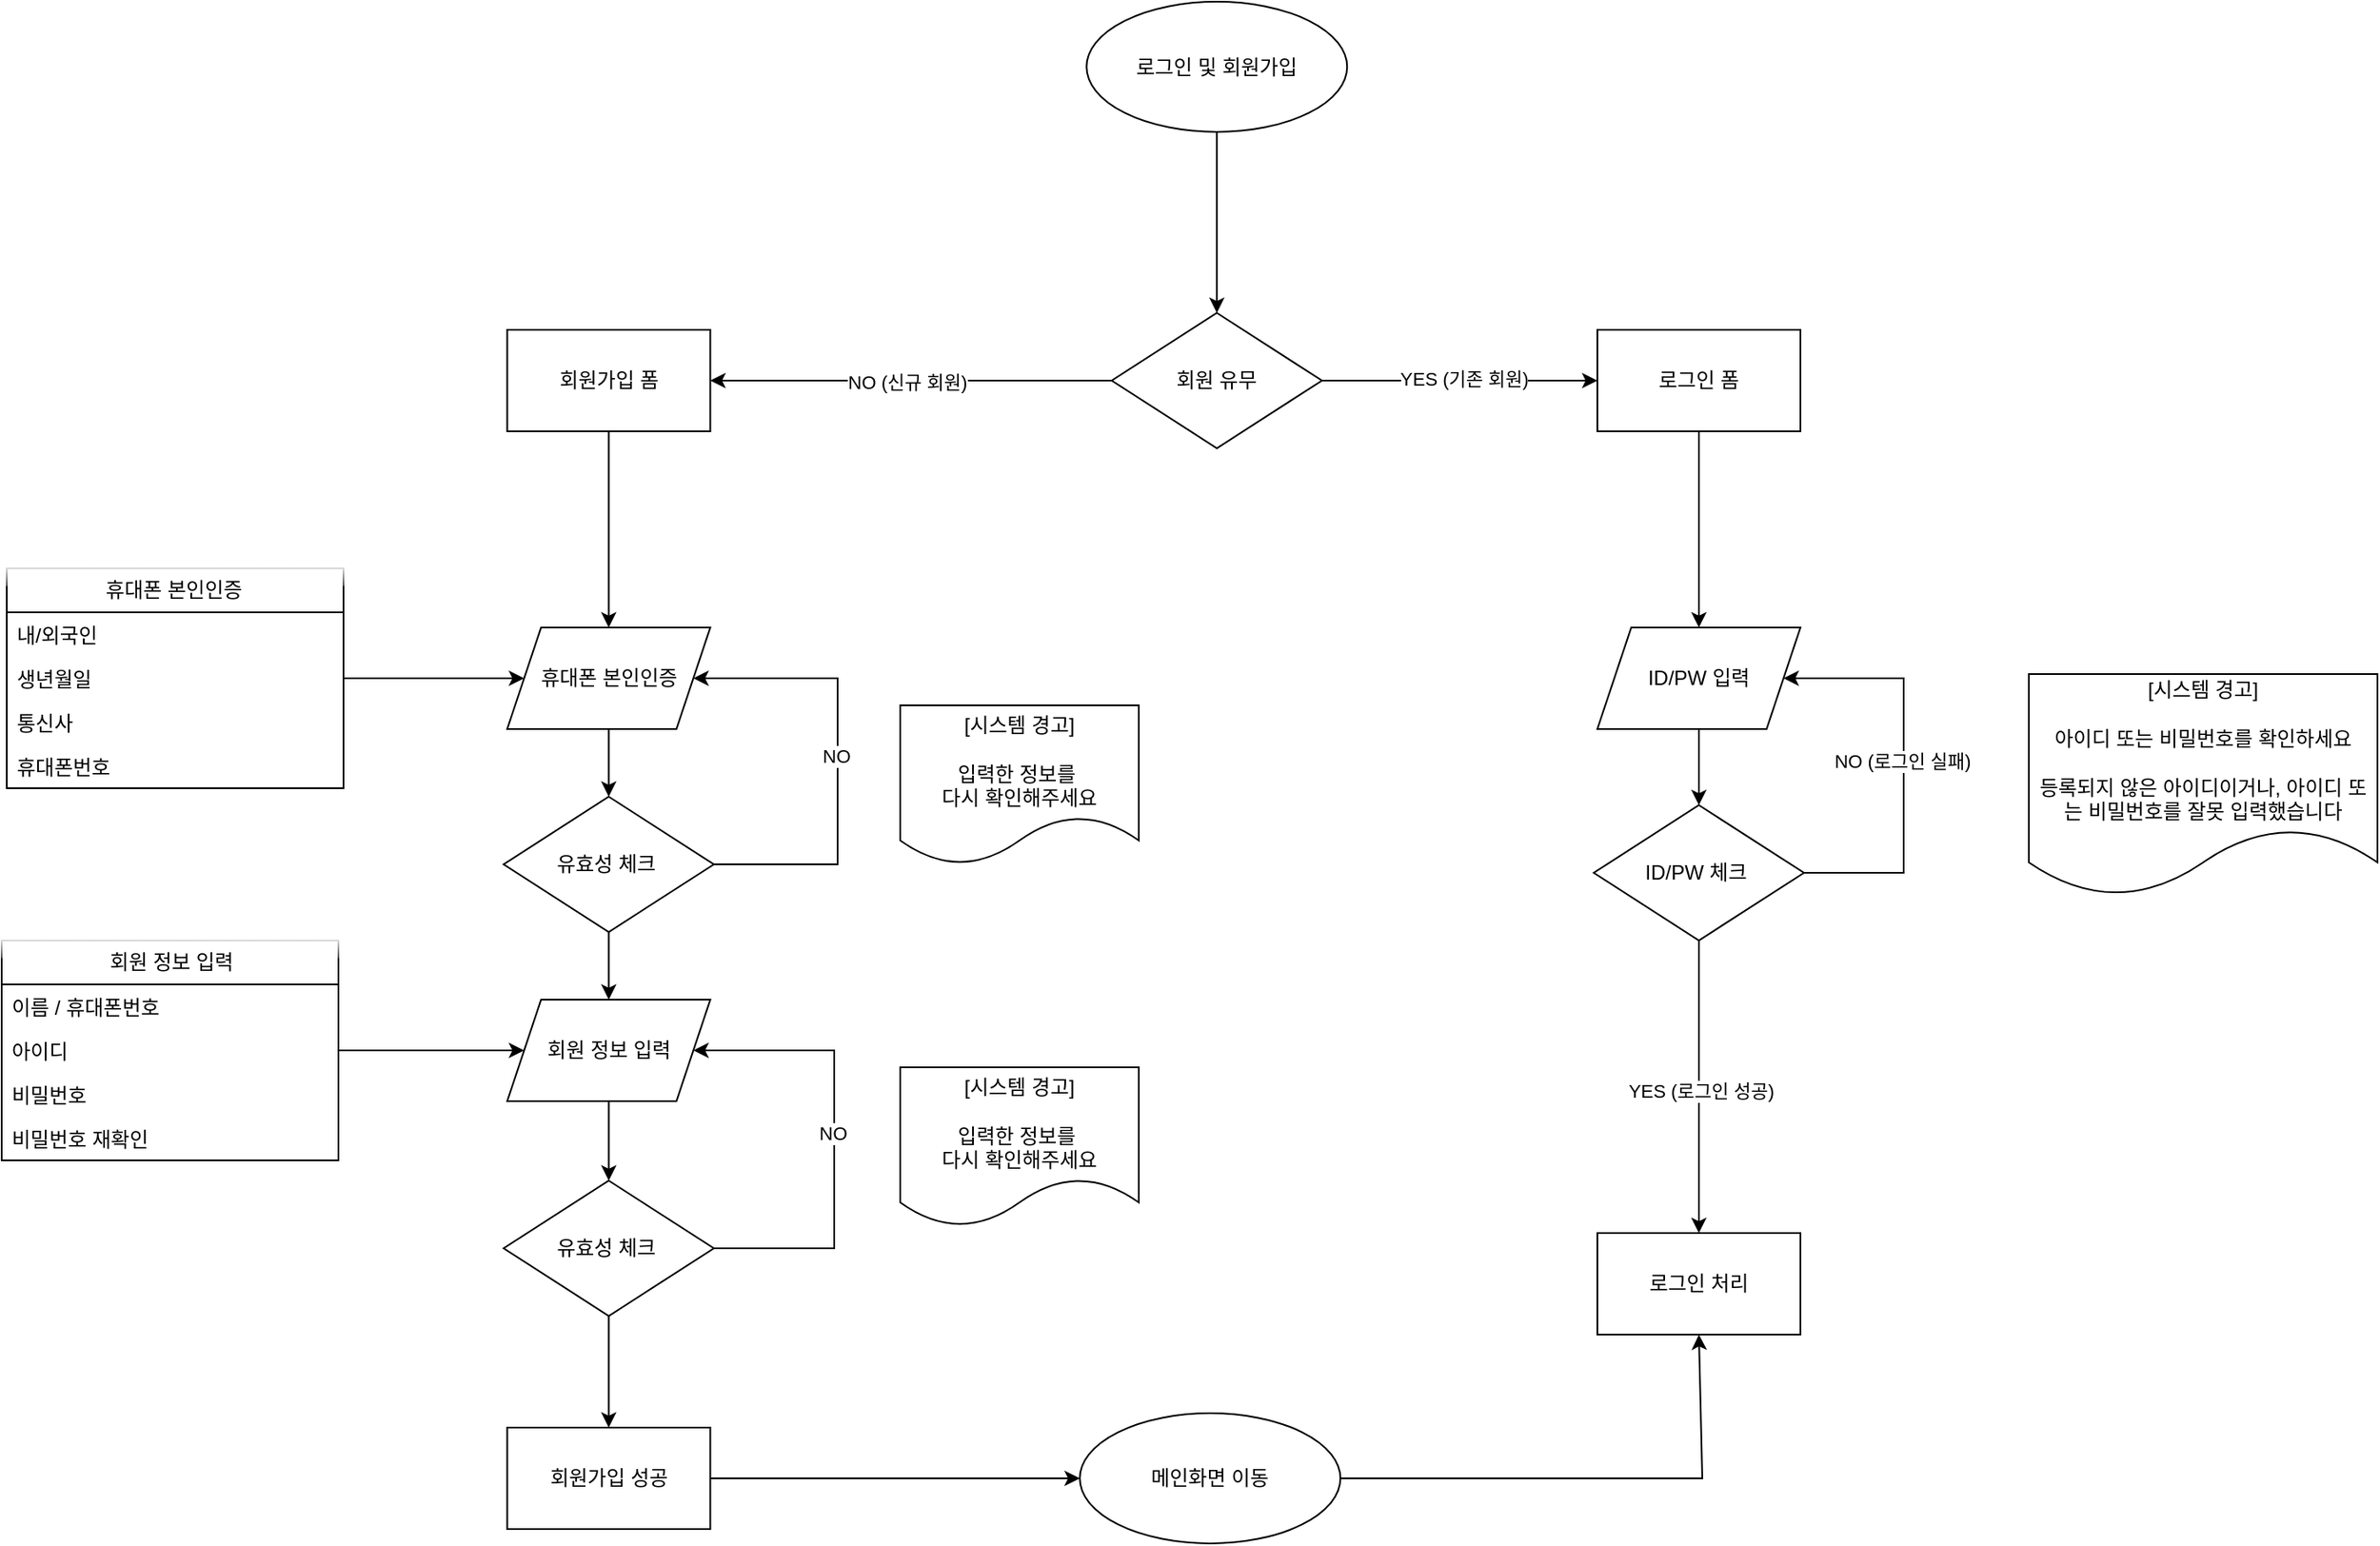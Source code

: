 <mxfile version="24.7.16">
  <diagram name="페이지-1" id="WDOpKO4NPTPdkzbE7wX_">
    <mxGraphModel dx="2009" dy="1501" grid="0" gridSize="10" guides="1" tooltips="1" connect="1" arrows="1" fold="1" page="0" pageScale="1" pageWidth="827" pageHeight="1169" math="0" shadow="0">
      <root>
        <mxCell id="0" />
        <mxCell id="1" parent="0" />
        <mxCell id="cikBObeoJPo-PBKQ5aRE-9" value="휴대폰 본인인증&amp;nbsp;" style="swimlane;fontStyle=0;childLayout=stackLayout;horizontal=1;startSize=26;fillColor=none;horizontalStack=0;resizeParent=1;resizeParentMax=0;resizeLast=0;collapsible=1;marginBottom=0;html=1;align=center;verticalAlign=middle;glass=1;" parent="1" vertex="1">
          <mxGeometry x="-112" y="31" width="199" height="130" as="geometry" />
        </mxCell>
        <mxCell id="cikBObeoJPo-PBKQ5aRE-11" value="내/외국인" style="text;strokeColor=none;fillColor=none;align=left;verticalAlign=top;spacingLeft=4;spacingRight=4;overflow=hidden;rotatable=0;points=[[0,0.5],[1,0.5]];portConstraint=eastwest;whiteSpace=wrap;html=1;" parent="cikBObeoJPo-PBKQ5aRE-9" vertex="1">
          <mxGeometry y="26" width="199" height="26" as="geometry" />
        </mxCell>
        <mxCell id="cikBObeoJPo-PBKQ5aRE-12" value="생년월일" style="text;strokeColor=none;fillColor=none;align=left;verticalAlign=top;spacingLeft=4;spacingRight=4;overflow=hidden;rotatable=0;points=[[0,0.5],[1,0.5]];portConstraint=eastwest;whiteSpace=wrap;html=1;" parent="cikBObeoJPo-PBKQ5aRE-9" vertex="1">
          <mxGeometry y="52" width="199" height="26" as="geometry" />
        </mxCell>
        <mxCell id="cikBObeoJPo-PBKQ5aRE-13" value="통신사" style="text;strokeColor=none;fillColor=none;align=left;verticalAlign=top;spacingLeft=4;spacingRight=4;overflow=hidden;rotatable=0;points=[[0,0.5],[1,0.5]];portConstraint=eastwest;whiteSpace=wrap;html=1;" parent="cikBObeoJPo-PBKQ5aRE-9" vertex="1">
          <mxGeometry y="78" width="199" height="26" as="geometry" />
        </mxCell>
        <mxCell id="cikBObeoJPo-PBKQ5aRE-14" value="휴대폰번호" style="text;strokeColor=none;fillColor=none;align=left;verticalAlign=top;spacingLeft=4;spacingRight=4;overflow=hidden;rotatable=0;points=[[0,0.5],[1,0.5]];portConstraint=eastwest;whiteSpace=wrap;html=1;" parent="cikBObeoJPo-PBKQ5aRE-9" vertex="1">
          <mxGeometry y="104" width="199" height="26" as="geometry" />
        </mxCell>
        <mxCell id="cikBObeoJPo-PBKQ5aRE-20" value="휴대폰 본인인증" style="shape=parallelogram;perimeter=parallelogramPerimeter;whiteSpace=wrap;html=1;fixedSize=1;" parent="1" vertex="1">
          <mxGeometry x="183.75" y="66" width="120" height="60" as="geometry" />
        </mxCell>
        <mxCell id="cikBObeoJPo-PBKQ5aRE-21" value="유효성 체크&amp;nbsp;" style="rhombus;whiteSpace=wrap;html=1;" parent="1" vertex="1">
          <mxGeometry x="181.63" y="166" width="124.25" height="80" as="geometry" />
        </mxCell>
        <mxCell id="cikBObeoJPo-PBKQ5aRE-22" value="&lt;div&gt;&lt;br&gt;&lt;/div&gt;[시스템 경고]&lt;div&gt;&lt;br&gt;&lt;div&gt;&lt;div&gt;&lt;span style=&quot;background-color: initial;&quot;&gt;입력한 정보를&amp;nbsp;&lt;/span&gt;&lt;/div&gt;&lt;div&gt;다시 확인해주세요&lt;br&gt;&lt;div&gt;&lt;div&gt;&lt;br&gt;&lt;/div&gt;&lt;/div&gt;&lt;/div&gt;&lt;/div&gt;&lt;/div&gt;" style="shape=document;whiteSpace=wrap;html=1;boundedLbl=1;" parent="1" vertex="1">
          <mxGeometry x="416" y="112" width="141" height="94" as="geometry" />
        </mxCell>
        <mxCell id="cikBObeoJPo-PBKQ5aRE-24" value="회원 정보 입력" style="shape=parallelogram;perimeter=parallelogramPerimeter;whiteSpace=wrap;html=1;fixedSize=1;" parent="1" vertex="1">
          <mxGeometry x="183.76" y="286" width="120" height="60" as="geometry" />
        </mxCell>
        <mxCell id="cikBObeoJPo-PBKQ5aRE-26" value="회원 유무" style="rhombus;whiteSpace=wrap;html=1;" parent="1" vertex="1">
          <mxGeometry x="541" y="-120" width="124.25" height="80" as="geometry" />
        </mxCell>
        <mxCell id="cikBObeoJPo-PBKQ5aRE-27" value="회원가입 폼" style="rounded=0;whiteSpace=wrap;html=1;" parent="1" vertex="1">
          <mxGeometry x="183.75" y="-110" width="120" height="60" as="geometry" />
        </mxCell>
        <mxCell id="cikBObeoJPo-PBKQ5aRE-28" value="로그인 폼" style="rounded=0;whiteSpace=wrap;html=1;" parent="1" vertex="1">
          <mxGeometry x="828" y="-110" width="120" height="60" as="geometry" />
        </mxCell>
        <mxCell id="cikBObeoJPo-PBKQ5aRE-29" value="ID/PW 입력" style="shape=parallelogram;perimeter=parallelogramPerimeter;whiteSpace=wrap;html=1;fixedSize=1;" parent="1" vertex="1">
          <mxGeometry x="828" y="66" width="120" height="60" as="geometry" />
        </mxCell>
        <mxCell id="cikBObeoJPo-PBKQ5aRE-30" value="ID/PW 체크&amp;nbsp;" style="rhombus;whiteSpace=wrap;html=1;" parent="1" vertex="1">
          <mxGeometry x="825.87" y="171" width="124.25" height="80" as="geometry" />
        </mxCell>
        <mxCell id="cikBObeoJPo-PBKQ5aRE-31" value="로그인 처리" style="rounded=0;whiteSpace=wrap;html=1;" parent="1" vertex="1">
          <mxGeometry x="827.99" y="424" width="120" height="60" as="geometry" />
        </mxCell>
        <mxCell id="cikBObeoJPo-PBKQ5aRE-32" value="유효성 체크&amp;nbsp;" style="rhombus;whiteSpace=wrap;html=1;" parent="1" vertex="1">
          <mxGeometry x="181.64" y="393" width="124.25" height="80" as="geometry" />
        </mxCell>
        <mxCell id="cikBObeoJPo-PBKQ5aRE-34" value="회원가입 성공" style="rounded=0;whiteSpace=wrap;html=1;" parent="1" vertex="1">
          <mxGeometry x="183.75" y="539" width="120" height="60" as="geometry" />
        </mxCell>
        <mxCell id="cikBObeoJPo-PBKQ5aRE-35" value="메인화면 이동" style="ellipse;whiteSpace=wrap;html=1;" parent="1" vertex="1">
          <mxGeometry x="522.13" y="530.5" width="154" height="77" as="geometry" />
        </mxCell>
        <mxCell id="cikBObeoJPo-PBKQ5aRE-37" value="회원 정보 입력" style="swimlane;fontStyle=0;childLayout=stackLayout;horizontal=1;startSize=26;fillColor=none;horizontalStack=0;resizeParent=1;resizeParentMax=0;resizeLast=0;collapsible=1;marginBottom=0;html=1;align=center;verticalAlign=middle;glass=1;" parent="1" vertex="1">
          <mxGeometry x="-115" y="251" width="199" height="130" as="geometry" />
        </mxCell>
        <mxCell id="cikBObeoJPo-PBKQ5aRE-38" value="이름 / 휴대폰번호" style="text;strokeColor=none;fillColor=none;align=left;verticalAlign=top;spacingLeft=4;spacingRight=4;overflow=hidden;rotatable=0;points=[[0,0.5],[1,0.5]];portConstraint=eastwest;whiteSpace=wrap;html=1;" parent="cikBObeoJPo-PBKQ5aRE-37" vertex="1">
          <mxGeometry y="26" width="199" height="26" as="geometry" />
        </mxCell>
        <mxCell id="cikBObeoJPo-PBKQ5aRE-39" value="아이디" style="text;strokeColor=none;fillColor=none;align=left;verticalAlign=top;spacingLeft=4;spacingRight=4;overflow=hidden;rotatable=0;points=[[0,0.5],[1,0.5]];portConstraint=eastwest;whiteSpace=wrap;html=1;" parent="cikBObeoJPo-PBKQ5aRE-37" vertex="1">
          <mxGeometry y="52" width="199" height="26" as="geometry" />
        </mxCell>
        <mxCell id="cikBObeoJPo-PBKQ5aRE-40" value="비밀번호" style="text;strokeColor=none;fillColor=none;align=left;verticalAlign=top;spacingLeft=4;spacingRight=4;overflow=hidden;rotatable=0;points=[[0,0.5],[1,0.5]];portConstraint=eastwest;whiteSpace=wrap;html=1;" parent="cikBObeoJPo-PBKQ5aRE-37" vertex="1">
          <mxGeometry y="78" width="199" height="26" as="geometry" />
        </mxCell>
        <mxCell id="cikBObeoJPo-PBKQ5aRE-41" value="비밀번호 재확인" style="text;strokeColor=none;fillColor=none;align=left;verticalAlign=top;spacingLeft=4;spacingRight=4;overflow=hidden;rotatable=0;points=[[0,0.5],[1,0.5]];portConstraint=eastwest;whiteSpace=wrap;html=1;" parent="cikBObeoJPo-PBKQ5aRE-37" vertex="1">
          <mxGeometry y="104" width="199" height="26" as="geometry" />
        </mxCell>
        <mxCell id="cikBObeoJPo-PBKQ5aRE-42" value="[시스템 경고]&lt;div&gt;&lt;br&gt;&lt;/div&gt;&lt;div&gt;아이디 또는 비밀번호를 확인하세요&lt;/div&gt;&lt;div&gt;&lt;br&gt;&lt;/div&gt;&lt;div&gt;등록되지 않은 아이디이거나, 아이디 또는 비밀번호를 잘못 입력했습니다&lt;/div&gt;" style="shape=document;whiteSpace=wrap;html=1;boundedLbl=1;" parent="1" vertex="1">
          <mxGeometry x="1083" y="93.5" width="206" height="131" as="geometry" />
        </mxCell>
        <mxCell id="cikBObeoJPo-PBKQ5aRE-43" value="&lt;div&gt;&lt;br&gt;&lt;/div&gt;[시스템 경고]&lt;div&gt;&lt;br&gt;&lt;div&gt;&lt;div&gt;&lt;span style=&quot;background-color: initial;&quot;&gt;입력한 정보를&amp;nbsp;&lt;/span&gt;&lt;/div&gt;&lt;div&gt;다시 확인해주세요&lt;br&gt;&lt;div&gt;&lt;div&gt;&lt;br&gt;&lt;/div&gt;&lt;/div&gt;&lt;/div&gt;&lt;/div&gt;&lt;/div&gt;" style="shape=document;whiteSpace=wrap;html=1;boundedLbl=1;" parent="1" vertex="1">
          <mxGeometry x="416" y="326" width="141" height="94" as="geometry" />
        </mxCell>
        <mxCell id="cikBObeoJPo-PBKQ5aRE-44" value="로그인 및 회원가입" style="ellipse;whiteSpace=wrap;html=1;" parent="1" vertex="1">
          <mxGeometry x="526.13" y="-304" width="154" height="77" as="geometry" />
        </mxCell>
        <mxCell id="cikBObeoJPo-PBKQ5aRE-45" value="" style="endArrow=classic;rounded=0;exitX=0.5;exitY=1;exitDx=0;exitDy=0;entryX=0.5;entryY=0;entryDx=0;entryDy=0;flowAnimation=0;align=center;html=1;" parent="1" source="cikBObeoJPo-PBKQ5aRE-44" target="cikBObeoJPo-PBKQ5aRE-26" edge="1">
          <mxGeometry width="50" height="50" relative="1" as="geometry">
            <mxPoint x="329" y="24" as="sourcePoint" />
            <mxPoint x="379" y="-26" as="targetPoint" />
          </mxGeometry>
        </mxCell>
        <mxCell id="cikBObeoJPo-PBKQ5aRE-48" value="" style="endArrow=classic;rounded=0;exitX=0;exitY=0.5;exitDx=0;exitDy=0;entryX=1;entryY=0.5;entryDx=0;entryDy=0;flowAnimation=0;align=center;html=1;" parent="1" source="cikBObeoJPo-PBKQ5aRE-26" target="cikBObeoJPo-PBKQ5aRE-27" edge="1">
          <mxGeometry width="50" height="50" relative="1" as="geometry">
            <mxPoint x="613" y="-217" as="sourcePoint" />
            <mxPoint x="613" y="-110" as="targetPoint" />
          </mxGeometry>
        </mxCell>
        <mxCell id="cikBObeoJPo-PBKQ5aRE-49" value="NO (신규 회원)" style="edgeLabel;html=1;align=center;verticalAlign=middle;resizable=0;points=[];" parent="cikBObeoJPo-PBKQ5aRE-48" vertex="1" connectable="0">
          <mxGeometry x="0.023" y="1" relative="1" as="geometry">
            <mxPoint as="offset" />
          </mxGeometry>
        </mxCell>
        <mxCell id="cikBObeoJPo-PBKQ5aRE-50" value="" style="endArrow=classic;rounded=0;exitX=1;exitY=0.5;exitDx=0;exitDy=0;entryX=0;entryY=0.5;entryDx=0;entryDy=0;flowAnimation=0;align=center;html=1;" parent="1" source="cikBObeoJPo-PBKQ5aRE-26" target="cikBObeoJPo-PBKQ5aRE-28" edge="1">
          <mxGeometry width="50" height="50" relative="1" as="geometry">
            <mxPoint x="551" y="-70" as="sourcePoint" />
            <mxPoint x="314" y="-70" as="targetPoint" />
          </mxGeometry>
        </mxCell>
        <mxCell id="cikBObeoJPo-PBKQ5aRE-51" value="YES (기존 회원)" style="edgeLabel;html=1;align=center;verticalAlign=middle;resizable=0;points=[];" parent="cikBObeoJPo-PBKQ5aRE-50" vertex="1" connectable="0">
          <mxGeometry x="0.023" y="1" relative="1" as="geometry">
            <mxPoint as="offset" />
          </mxGeometry>
        </mxCell>
        <mxCell id="cikBObeoJPo-PBKQ5aRE-52" value="" style="endArrow=classic;rounded=0;exitX=0.5;exitY=1;exitDx=0;exitDy=0;entryX=0.5;entryY=0;entryDx=0;entryDy=0;flowAnimation=0;align=center;html=1;" parent="1" source="cikBObeoJPo-PBKQ5aRE-27" target="cikBObeoJPo-PBKQ5aRE-20" edge="1">
          <mxGeometry width="50" height="50" relative="1" as="geometry">
            <mxPoint x="613" y="-217" as="sourcePoint" />
            <mxPoint x="613" y="-110" as="targetPoint" />
          </mxGeometry>
        </mxCell>
        <mxCell id="cikBObeoJPo-PBKQ5aRE-53" value="" style="endArrow=classic;rounded=0;exitX=0.5;exitY=1;exitDx=0;exitDy=0;entryX=0.5;entryY=0;entryDx=0;entryDy=0;flowAnimation=0;align=center;html=1;" parent="1" source="cikBObeoJPo-PBKQ5aRE-28" target="cikBObeoJPo-PBKQ5aRE-29" edge="1">
          <mxGeometry width="50" height="50" relative="1" as="geometry">
            <mxPoint x="254" y="-40" as="sourcePoint" />
            <mxPoint x="254" y="76" as="targetPoint" />
          </mxGeometry>
        </mxCell>
        <mxCell id="cikBObeoJPo-PBKQ5aRE-54" value="" style="endArrow=classic;rounded=0;exitX=0.5;exitY=1;exitDx=0;exitDy=0;entryX=0.5;entryY=0;entryDx=0;entryDy=0;flowAnimation=0;align=center;html=1;" parent="1" source="cikBObeoJPo-PBKQ5aRE-29" target="cikBObeoJPo-PBKQ5aRE-30" edge="1">
          <mxGeometry width="50" height="50" relative="1" as="geometry">
            <mxPoint x="264" y="-30" as="sourcePoint" />
            <mxPoint x="264" y="86" as="targetPoint" />
          </mxGeometry>
        </mxCell>
        <mxCell id="cikBObeoJPo-PBKQ5aRE-55" value="" style="endArrow=classic;rounded=0;exitX=0.5;exitY=1;exitDx=0;exitDy=0;entryX=0.5;entryY=0;entryDx=0;entryDy=0;flowAnimation=0;align=center;html=1;" parent="1" source="cikBObeoJPo-PBKQ5aRE-30" target="cikBObeoJPo-PBKQ5aRE-31" edge="1">
          <mxGeometry width="50" height="50" relative="1" as="geometry">
            <mxPoint x="675" y="-70" as="sourcePoint" />
            <mxPoint x="838" y="-70" as="targetPoint" />
          </mxGeometry>
        </mxCell>
        <mxCell id="cikBObeoJPo-PBKQ5aRE-56" value="YES (로그인 성공)" style="edgeLabel;html=1;align=center;verticalAlign=middle;resizable=0;points=[];" parent="cikBObeoJPo-PBKQ5aRE-55" vertex="1" connectable="0">
          <mxGeometry x="0.023" y="1" relative="1" as="geometry">
            <mxPoint as="offset" />
          </mxGeometry>
        </mxCell>
        <mxCell id="cikBObeoJPo-PBKQ5aRE-57" value="" style="endArrow=classic;rounded=0;exitX=1;exitY=0.5;exitDx=0;exitDy=0;entryX=1;entryY=0.5;entryDx=0;entryDy=0;flowAnimation=0;align=center;html=1;" parent="1" source="cikBObeoJPo-PBKQ5aRE-30" target="cikBObeoJPo-PBKQ5aRE-29" edge="1">
          <mxGeometry width="50" height="50" relative="1" as="geometry">
            <mxPoint x="962.24" y="221" as="sourcePoint" />
            <mxPoint x="950.12" y="106" as="targetPoint" />
            <Array as="points">
              <mxPoint x="1009" y="211" />
              <mxPoint x="1009" y="96" />
            </Array>
          </mxGeometry>
        </mxCell>
        <mxCell id="cikBObeoJPo-PBKQ5aRE-58" value="NO (로그인 실패)" style="edgeLabel;html=1;align=center;verticalAlign=middle;resizable=0;points=[];" parent="cikBObeoJPo-PBKQ5aRE-57" vertex="1" connectable="0">
          <mxGeometry x="0.023" y="1" relative="1" as="geometry">
            <mxPoint as="offset" />
          </mxGeometry>
        </mxCell>
        <mxCell id="cikBObeoJPo-PBKQ5aRE-59" value="" style="endArrow=classic;rounded=0;exitX=1;exitY=0.5;exitDx=0;exitDy=0;entryX=0;entryY=0.5;entryDx=0;entryDy=0;flowAnimation=0;align=center;html=1;" parent="1" source="cikBObeoJPo-PBKQ5aRE-12" target="cikBObeoJPo-PBKQ5aRE-20" edge="1">
          <mxGeometry width="50" height="50" relative="1" as="geometry">
            <mxPoint x="254" y="-40" as="sourcePoint" />
            <mxPoint x="254" y="76" as="targetPoint" />
          </mxGeometry>
        </mxCell>
        <mxCell id="cikBObeoJPo-PBKQ5aRE-60" value="" style="endArrow=classic;rounded=0;exitX=1;exitY=0.5;exitDx=0;exitDy=0;entryX=0;entryY=0.5;entryDx=0;entryDy=0;flowAnimation=0;align=center;html=1;" parent="1" source="cikBObeoJPo-PBKQ5aRE-39" target="cikBObeoJPo-PBKQ5aRE-24" edge="1">
          <mxGeometry width="50" height="50" relative="1" as="geometry">
            <mxPoint x="97" y="106" as="sourcePoint" />
            <mxPoint x="204" y="106" as="targetPoint" />
          </mxGeometry>
        </mxCell>
        <mxCell id="cikBObeoJPo-PBKQ5aRE-61" value="" style="endArrow=classic;rounded=0;exitX=0.5;exitY=1;exitDx=0;exitDy=0;entryX=0.5;entryY=0;entryDx=0;entryDy=0;flowAnimation=0;align=center;html=1;" parent="1" source="cikBObeoJPo-PBKQ5aRE-20" target="cikBObeoJPo-PBKQ5aRE-21" edge="1">
          <mxGeometry width="50" height="50" relative="1" as="geometry">
            <mxPoint x="254" y="-40" as="sourcePoint" />
            <mxPoint x="254" y="76" as="targetPoint" />
          </mxGeometry>
        </mxCell>
        <mxCell id="cikBObeoJPo-PBKQ5aRE-62" value="" style="endArrow=classic;rounded=0;exitX=0.5;exitY=1;exitDx=0;exitDy=0;entryX=0.5;entryY=0;entryDx=0;entryDy=0;flowAnimation=0;align=center;html=1;" parent="1" source="cikBObeoJPo-PBKQ5aRE-21" target="cikBObeoJPo-PBKQ5aRE-24" edge="1">
          <mxGeometry width="50" height="50" relative="1" as="geometry">
            <mxPoint x="254" y="136" as="sourcePoint" />
            <mxPoint x="254" y="176" as="targetPoint" />
          </mxGeometry>
        </mxCell>
        <mxCell id="cikBObeoJPo-PBKQ5aRE-65" value="" style="endArrow=classic;rounded=0;exitX=1;exitY=0.5;exitDx=0;exitDy=0;entryX=1;entryY=0.5;entryDx=0;entryDy=0;flowAnimation=0;align=center;html=1;" parent="1" source="cikBObeoJPo-PBKQ5aRE-21" target="cikBObeoJPo-PBKQ5aRE-20" edge="1">
          <mxGeometry width="50" height="50" relative="1" as="geometry">
            <mxPoint x="319.99" y="216.5" as="sourcePoint" />
            <mxPoint x="307.99" y="101.5" as="targetPoint" />
            <Array as="points">
              <mxPoint x="379" y="206" />
              <mxPoint x="379" y="96" />
            </Array>
          </mxGeometry>
        </mxCell>
        <mxCell id="cikBObeoJPo-PBKQ5aRE-66" value="NO" style="edgeLabel;html=1;align=center;verticalAlign=middle;resizable=0;points=[];" parent="cikBObeoJPo-PBKQ5aRE-65" vertex="1" connectable="0">
          <mxGeometry x="0.023" y="1" relative="1" as="geometry">
            <mxPoint as="offset" />
          </mxGeometry>
        </mxCell>
        <mxCell id="cikBObeoJPo-PBKQ5aRE-67" value="" style="endArrow=classic;rounded=0;exitX=1;exitY=0.5;exitDx=0;exitDy=0;entryX=1;entryY=0.5;entryDx=0;entryDy=0;flowAnimation=0;align=center;html=1;" parent="1" source="cikBObeoJPo-PBKQ5aRE-32" target="cikBObeoJPo-PBKQ5aRE-24" edge="1">
          <mxGeometry width="50" height="50" relative="1" as="geometry">
            <mxPoint x="323" y="427" as="sourcePoint" />
            <mxPoint x="311" y="317" as="targetPoint" />
            <Array as="points">
              <mxPoint x="377" y="433" />
              <mxPoint x="377" y="316" />
            </Array>
          </mxGeometry>
        </mxCell>
        <mxCell id="cikBObeoJPo-PBKQ5aRE-68" value="NO" style="edgeLabel;html=1;align=center;verticalAlign=middle;resizable=0;points=[];" parent="cikBObeoJPo-PBKQ5aRE-67" vertex="1" connectable="0">
          <mxGeometry x="0.023" y="1" relative="1" as="geometry">
            <mxPoint as="offset" />
          </mxGeometry>
        </mxCell>
        <mxCell id="cikBObeoJPo-PBKQ5aRE-69" value="" style="endArrow=classic;rounded=0;exitX=0.5;exitY=1;exitDx=0;exitDy=0;entryX=0.5;entryY=0;entryDx=0;entryDy=0;flowAnimation=0;align=center;html=1;" parent="1" source="cikBObeoJPo-PBKQ5aRE-24" target="cikBObeoJPo-PBKQ5aRE-32" edge="1">
          <mxGeometry width="50" height="50" relative="1" as="geometry">
            <mxPoint x="254" y="256" as="sourcePoint" />
            <mxPoint x="254" y="296" as="targetPoint" />
          </mxGeometry>
        </mxCell>
        <mxCell id="cikBObeoJPo-PBKQ5aRE-70" value="" style="endArrow=classic;rounded=0;exitX=0.5;exitY=1;exitDx=0;exitDy=0;entryX=0.5;entryY=0;entryDx=0;entryDy=0;flowAnimation=0;align=center;html=1;" parent="1" source="cikBObeoJPo-PBKQ5aRE-32" target="cikBObeoJPo-PBKQ5aRE-34" edge="1">
          <mxGeometry width="50" height="50" relative="1" as="geometry">
            <mxPoint x="254" y="356" as="sourcePoint" />
            <mxPoint x="254" y="403" as="targetPoint" />
          </mxGeometry>
        </mxCell>
        <mxCell id="A_9YKqtxAkf_icvJ8Hs--1" value="" style="endArrow=classic;rounded=0;exitX=1;exitY=0.5;exitDx=0;exitDy=0;entryX=0;entryY=0.5;entryDx=0;entryDy=0;flowAnimation=0;align=center;html=1;" edge="1" parent="1" source="cikBObeoJPo-PBKQ5aRE-34" target="cikBObeoJPo-PBKQ5aRE-35">
          <mxGeometry width="50" height="50" relative="1" as="geometry">
            <mxPoint x="254" y="483" as="sourcePoint" />
            <mxPoint x="254" y="549" as="targetPoint" />
          </mxGeometry>
        </mxCell>
        <mxCell id="A_9YKqtxAkf_icvJ8Hs--2" value="" style="endArrow=classic;rounded=0;exitX=1;exitY=0.5;exitDx=0;exitDy=0;entryX=0.5;entryY=1;entryDx=0;entryDy=0;flowAnimation=0;align=center;html=1;" edge="1" parent="1" source="cikBObeoJPo-PBKQ5aRE-35" target="cikBObeoJPo-PBKQ5aRE-31">
          <mxGeometry width="50" height="50" relative="1" as="geometry">
            <mxPoint x="314" y="579" as="sourcePoint" />
            <mxPoint x="532" y="579" as="targetPoint" />
            <Array as="points">
              <mxPoint x="890" y="569" />
            </Array>
          </mxGeometry>
        </mxCell>
      </root>
    </mxGraphModel>
  </diagram>
</mxfile>
